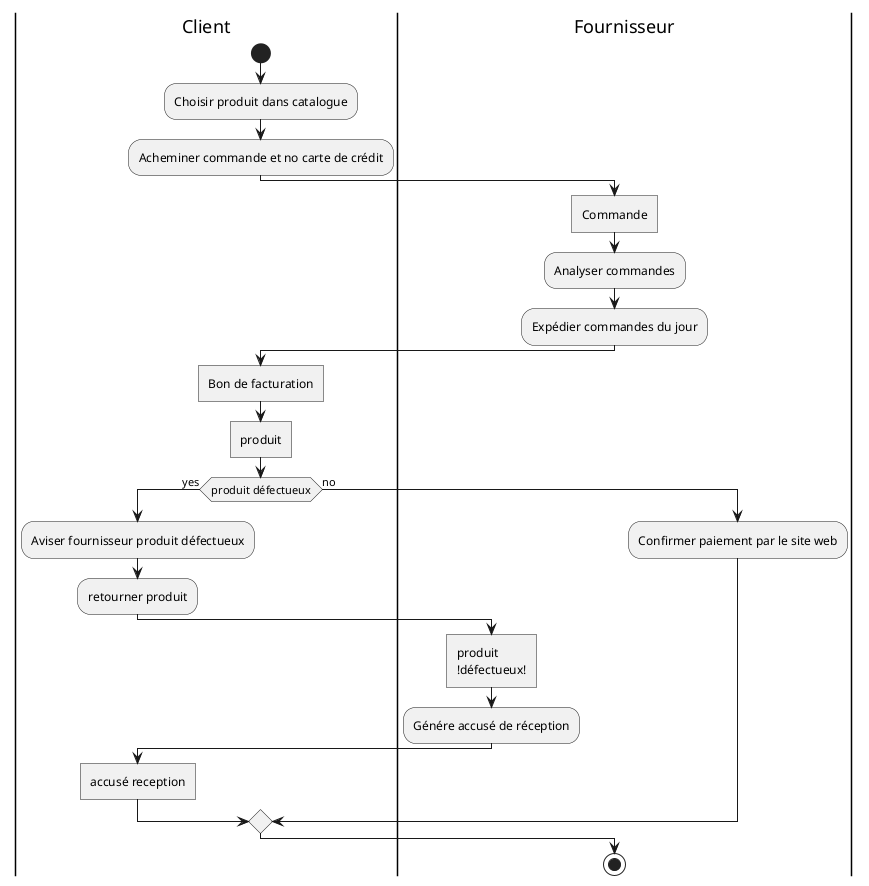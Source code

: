 @startuml web1
|Client|
start
:Choisir produit dans catalogue;
:Acheminer commande et no carte de crédit;

|Fournisseur|
:Commande]
:Analyser commandes;
:Expédier commandes du jour;
|Client|
:Bon de facturation]
:produit]
if (produit défectueux) then (yes)
:Aviser fournisseur produit défectueux;
:retourner produit;
|Fournisseur|
:produit\n!défectueux!]
:Génére accusé de réception;
|Client|
:accusé reception]
else (no)
|Fournisseur|
:Confirmer paiement par le site web;
endif

stop
@enduml